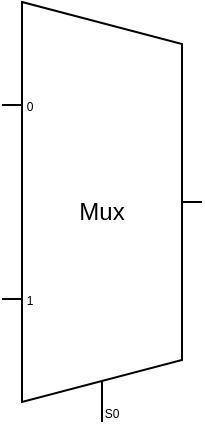 <mxfile version="22.1.7" type="github">
  <diagram name="Page-1" id="d9oM1Czem4JhylbclFpo">
    <mxGraphModel dx="1434" dy="782" grid="1" gridSize="10" guides="1" tooltips="1" connect="1" arrows="1" fold="1" page="1" pageScale="1" pageWidth="850" pageHeight="1100" math="0" shadow="0">
      <root>
        <mxCell id="0" />
        <mxCell id="1" parent="0" />
        <mxCell id="5zK0fDnOSP5QGAEZdCv7-1" value="Mux" style="shadow=0;dashed=0;align=center;html=1;strokeWidth=1;shape=mxgraph.electrical.abstract.mux2;whiteSpace=wrap;" vertex="1" parent="1">
          <mxGeometry x="140" y="110" width="100" height="210" as="geometry" />
        </mxCell>
      </root>
    </mxGraphModel>
  </diagram>
</mxfile>
